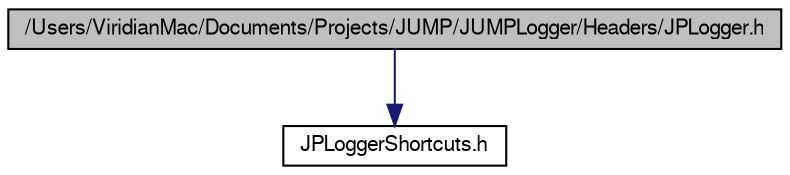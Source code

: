 digraph G
{
  edge [fontname="FreeSans",fontsize="10",labelfontname="FreeSans",labelfontsize="10"];
  node [fontname="FreeSans",fontsize="10",shape=record];
  Node1 [label="/Users/ViridianMac/Documents/Projects/JUMP/JUMPLogger/Headers/JPLogger.h",height=0.2,width=0.4,color="black", fillcolor="grey75", style="filled" fontcolor="black"];
  Node1 -> Node2 [color="midnightblue",fontsize="10",style="solid",fontname="FreeSans"];
  Node2 [label="JPLoggerShortcuts.h",height=0.2,width=0.4,color="black", fillcolor="white", style="filled",URL="$_j_p_logger_shortcuts_8h.html",tooltip="Collection of Macro-Functions to facilitate logger tasks."];
}
